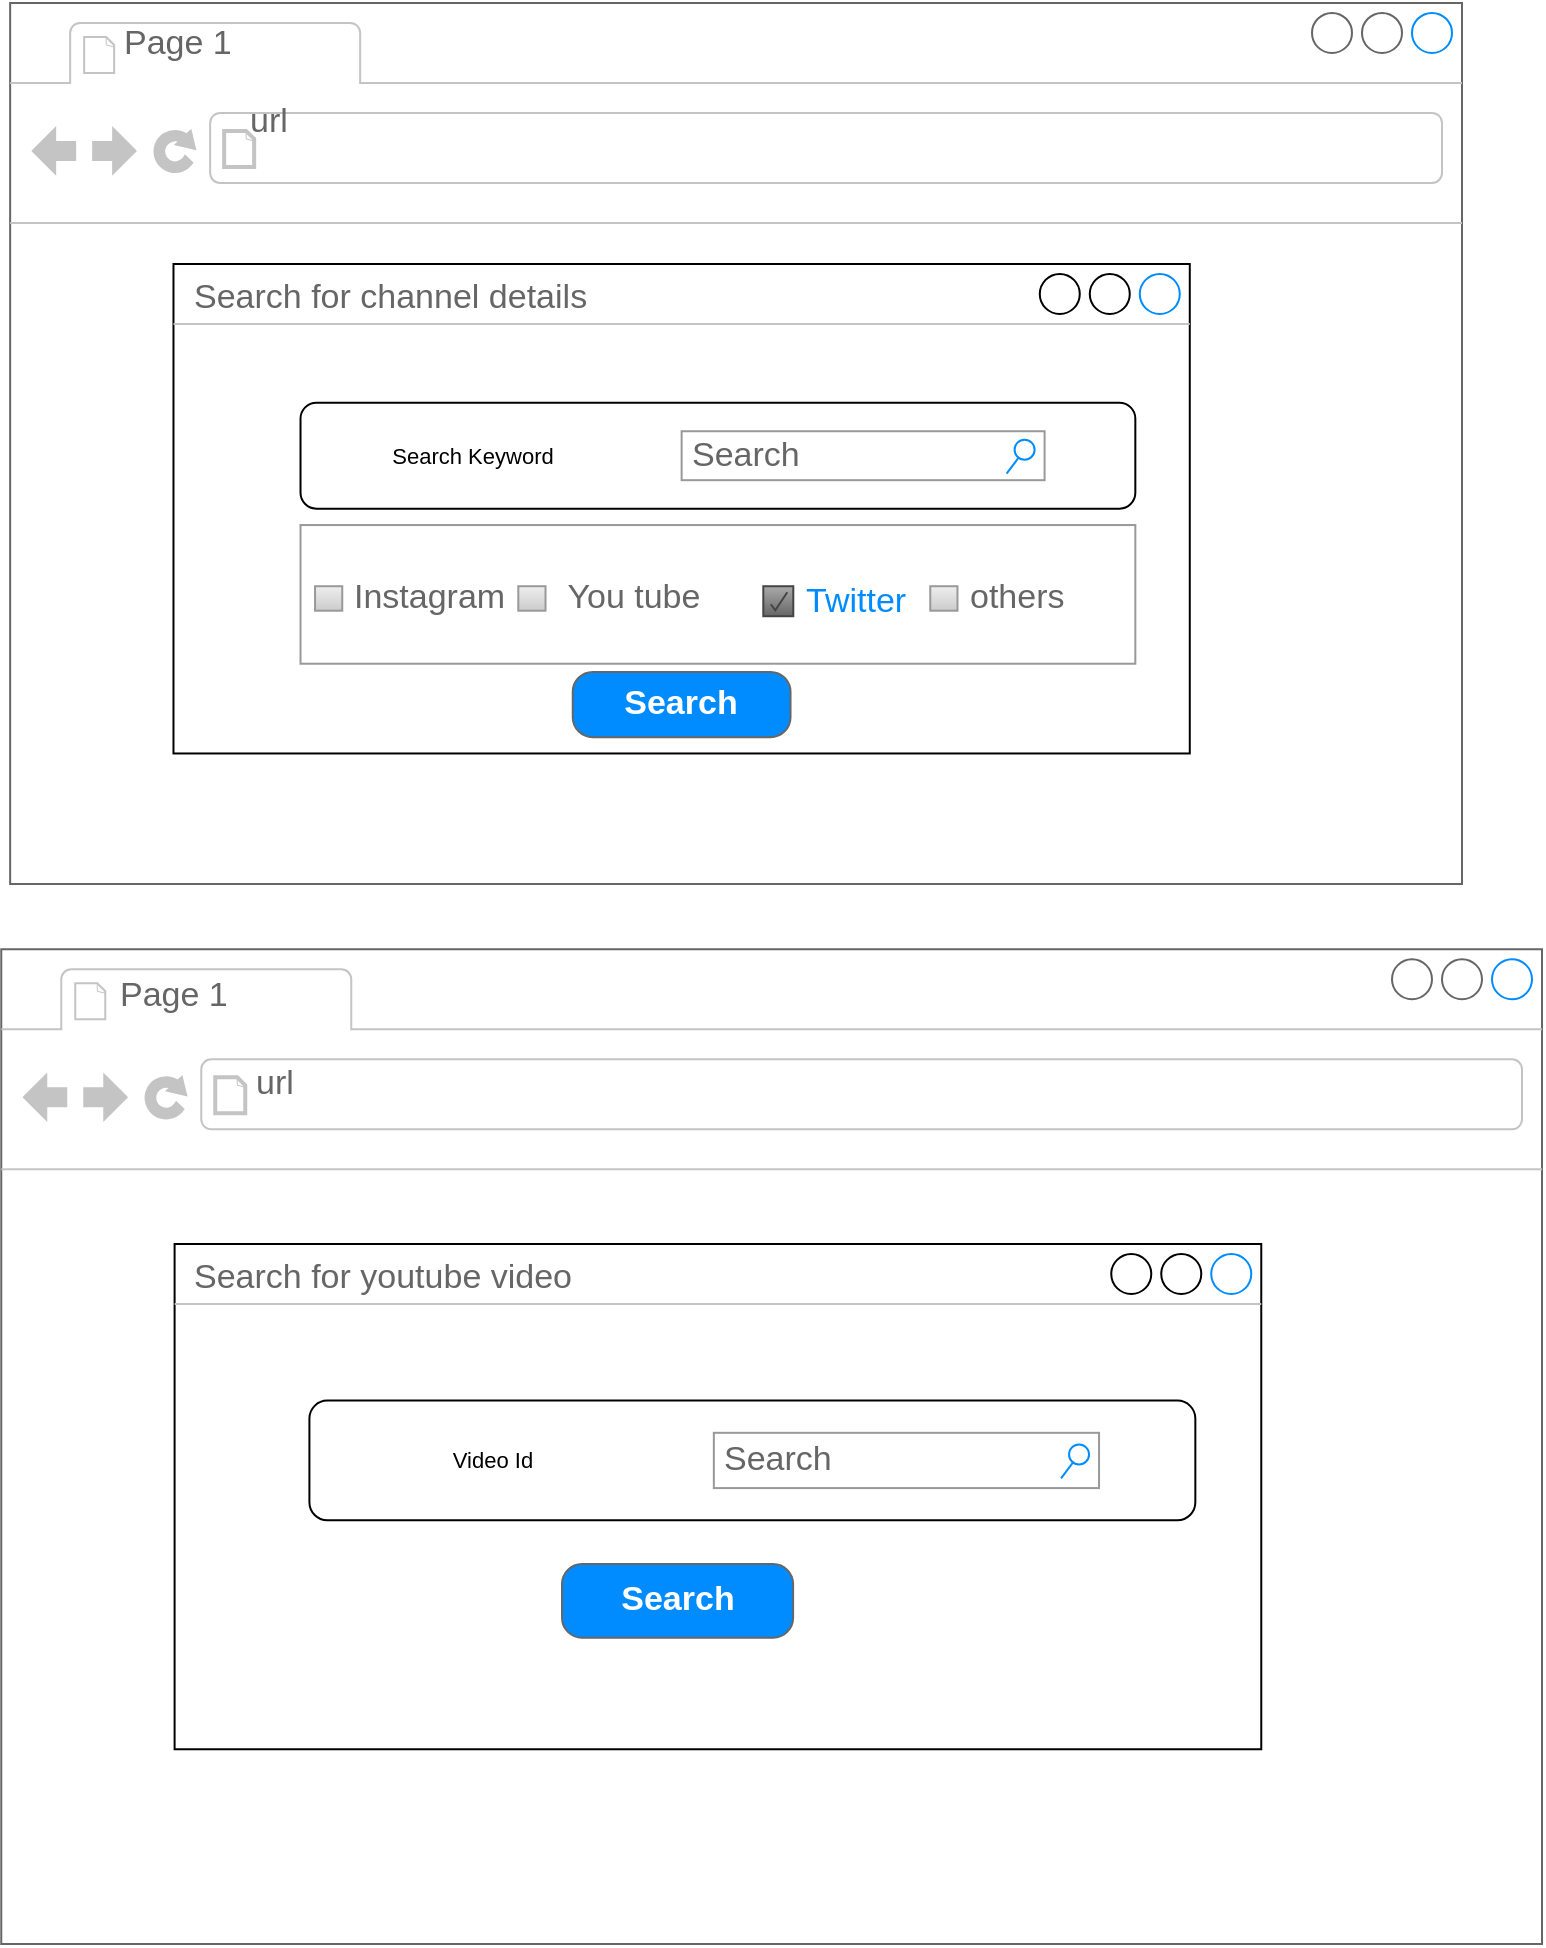 <mxfile version="20.5.3" type="github" pages="2"><diagram id="aOriTkmih-8m8CSiO4-x" name="search pages"><mxGraphModel dx="1038" dy="547" grid="1" gridSize="10" guides="1" tooltips="1" connect="1" arrows="1" fold="1" page="1" pageScale="1" pageWidth="827" pageHeight="1169" math="0" shadow="0"><root><mxCell id="0"/><mxCell id="1" parent="0"/><mxCell id="aMa0F43Rn9tf1eUGyzHr-4" value="Some default&#10;dialog&#10;text." style="strokeWidth=1;shadow=0;dashed=0;align=center;html=1;shape=mxgraph.mockup.containers.rrect;rSize=0;strokeColor=#666666;fontColor=#666666;fontSize=17;verticalAlign=top;whiteSpace=wrap;fillColor=#ffffff;spacingTop=32;" vertex="1" parent="1"><mxGeometry x="250" y="150" width="490" height="310" as="geometry"/></mxCell><mxCell id="aMa0F43Rn9tf1eUGyzHr-5" value="Dialog Title" style="strokeWidth=1;shadow=0;dashed=0;align=center;html=1;shape=mxgraph.mockup.containers.rrect;rSize=0;fontSize=17;fontColor=#666666;strokeColor=#666666;align=left;spacingLeft=8;fillColor=none;resizeWidth=1;" vertex="1" parent="aMa0F43Rn9tf1eUGyzHr-4"><mxGeometry width="226.852" height="30" relative="1" as="geometry"/></mxCell><mxCell id="aMa0F43Rn9tf1eUGyzHr-6" value="" style="shape=ellipse;strokeColor=#008cff;resizable=0;fillColor=none;html=1;" vertex="1" parent="aMa0F43Rn9tf1eUGyzHr-5"><mxGeometry x="1" y="0.5" width="20" height="20" relative="1" as="geometry"><mxPoint x="-25" y="-10" as="offset"/></mxGeometry></mxCell><mxCell id="aMa0F43Rn9tf1eUGyzHr-7" value="Cancel" style="strokeWidth=1;shadow=0;dashed=0;align=center;html=1;shape=mxgraph.mockup.containers.rrect;rSize=0;fontSize=16;fontColor=#666666;strokeColor=#c4c4c4;whiteSpace=wrap;fillColor=none;" vertex="1" parent="aMa0F43Rn9tf1eUGyzHr-4"><mxGeometry x="0.25" y="1" width="90" height="25" relative="1" as="geometry"><mxPoint x="-45" y="-33" as="offset"/></mxGeometry></mxCell><mxCell id="aMa0F43Rn9tf1eUGyzHr-8" value="OK" style="strokeWidth=1;shadow=0;dashed=0;align=center;html=1;shape=mxgraph.mockup.containers.rrect;rSize=0;fontSize=16;fontColor=#666666;strokeColor=#c4c4c4;whiteSpace=wrap;fillColor=none;" vertex="1" parent="aMa0F43Rn9tf1eUGyzHr-4"><mxGeometry x="0.75" y="1" width="90" height="25" relative="1" as="geometry"><mxPoint x="-45" y="-33" as="offset"/></mxGeometry></mxCell><mxCell id="aMa0F43Rn9tf1eUGyzHr-9" value="" style="strokeWidth=1;shadow=0;dashed=0;align=center;html=1;shape=mxgraph.mockup.containers.browserWindow;rSize=0;strokeColor=#666666;strokeColor2=#008cff;strokeColor3=#c4c4c4;mainText=,;recursiveResize=0;" vertex="1" parent="aMa0F43Rn9tf1eUGyzHr-4"><mxGeometry x="-235.926" y="-130.526" width="725.926" height="440.526" as="geometry"/></mxCell><mxCell id="aMa0F43Rn9tf1eUGyzHr-10" value="Page 1" style="strokeWidth=1;shadow=0;dashed=0;align=center;html=1;shape=mxgraph.mockup.containers.anchor;fontSize=17;fontColor=#666666;align=left;" vertex="1" parent="aMa0F43Rn9tf1eUGyzHr-9"><mxGeometry x="54.444" y="9.789" width="99.815" height="21.211" as="geometry"/></mxCell><mxCell id="aMa0F43Rn9tf1eUGyzHr-11" value="url" style="strokeWidth=1;shadow=0;dashed=0;align=center;html=1;shape=mxgraph.mockup.containers.anchor;rSize=0;fontSize=17;fontColor=#666666;align=left;" vertex="1" parent="aMa0F43Rn9tf1eUGyzHr-9"><mxGeometry x="117.963" y="48.947" width="226.852" height="21.211" as="geometry"/></mxCell><mxCell id="aMa0F43Rn9tf1eUGyzHr-12" value="Search for channel details" style="strokeWidth=1;shadow=0;dashed=0;align=center;html=1;shape=mxgraph.mockup.containers.window;align=left;verticalAlign=top;spacingLeft=8;strokeColor2=#008cff;strokeColor3=#c4c4c4;fontColor=#666666;mainText=;fontSize=17;labelBackgroundColor=none;" vertex="1" parent="aMa0F43Rn9tf1eUGyzHr-9"><mxGeometry x="81.667" y="130.526" width="508.148" height="244.737" as="geometry"/></mxCell><mxCell id="aMa0F43Rn9tf1eUGyzHr-26" value="" style="rounded=1;whiteSpace=wrap;html=1;fontSize=11;" vertex="1" parent="aMa0F43Rn9tf1eUGyzHr-9"><mxGeometry x="145.185" y="199.868" width="417.407" height="53.026" as="geometry"/></mxCell><mxCell id="aMa0F43Rn9tf1eUGyzHr-13" value="" style="strokeWidth=1;shadow=0;dashed=0;align=center;html=1;shape=mxgraph.mockup.forms.rrect;rSize=0;strokeColor=#999999;fillColor=#ffffff;recursiveResize=0;container=0;fixDash=0;snapToPoint=0;" vertex="1" parent="aMa0F43Rn9tf1eUGyzHr-9"><mxGeometry x="145.185" y="261.053" width="417.407" height="69.342" as="geometry"/></mxCell><mxCell id="aMa0F43Rn9tf1eUGyzHr-14" value="&amp;nbsp;You tube" style="strokeWidth=1;shadow=0;dashed=0;align=center;html=1;shape=mxgraph.mockup.forms.rrect;rSize=0;fillColor=#eeeeee;strokeColor=#999999;gradientColor=#cccccc;align=left;spacingLeft=4;fontSize=17;fontColor=#666666;labelPosition=right;" vertex="1" parent="aMa0F43Rn9tf1eUGyzHr-13"><mxGeometry x="108.889" y="30.592" width="13.611" height="12.237" as="geometry"/></mxCell><mxCell id="aMa0F43Rn9tf1eUGyzHr-15" value="Instagram" style="strokeWidth=1;shadow=0;dashed=0;align=center;html=1;shape=mxgraph.mockup.forms.rrect;rSize=0;fillColor=#eeeeee;strokeColor=#999999;gradientColor=#cccccc;align=left;spacingLeft=4;fontSize=17;fontColor=#666666;labelPosition=right;" vertex="1" parent="aMa0F43Rn9tf1eUGyzHr-13"><mxGeometry x="7.259" y="30.592" width="13.611" height="12.237" as="geometry"/></mxCell><mxCell id="aMa0F43Rn9tf1eUGyzHr-16" value="Twitter" style="strokeWidth=1;shadow=0;dashed=0;align=center;html=1;shape=mxgraph.mockup.forms.checkbox;rSize=0;resizable=0;fillColor=#aaaaaa;strokeColor=#444444;gradientColor=#666666;align=left;spacingLeft=4;fontSize=17;fontColor=#008cff;labelPosition=right;" vertex="1" parent="aMa0F43Rn9tf1eUGyzHr-13"><mxGeometry x="231.389" y="30.592" width="15" height="15" as="geometry"/></mxCell><mxCell id="aMa0F43Rn9tf1eUGyzHr-17" value="others" style="strokeWidth=1;shadow=0;dashed=0;align=center;html=1;shape=mxgraph.mockup.forms.rrect;rSize=0;fillColor=#eeeeee;strokeColor=#999999;gradientColor=#cccccc;align=left;spacingLeft=4;fontSize=17;fontColor=#666666;labelPosition=right;" vertex="1" parent="aMa0F43Rn9tf1eUGyzHr-13"><mxGeometry x="314.87" y="30.592" width="13.611" height="12.237" as="geometry"/></mxCell><mxCell id="aMa0F43Rn9tf1eUGyzHr-21" value="Search" style="strokeWidth=1;shadow=0;dashed=0;align=center;html=1;shape=mxgraph.mockup.buttons.button;strokeColor=#666666;fontColor=#ffffff;mainText=;buttonStyle=round;fontSize=17;fontStyle=1;fillColor=#008cff;whiteSpace=wrap;" vertex="1" parent="aMa0F43Rn9tf1eUGyzHr-9"><mxGeometry x="281.296" y="334.474" width="108.889" height="32.632" as="geometry"/></mxCell><mxCell id="aMa0F43Rn9tf1eUGyzHr-22" value="Search" style="strokeWidth=1;shadow=0;dashed=0;align=center;html=1;shape=mxgraph.mockup.forms.searchBox;strokeColor=#999999;mainText=;strokeColor2=#008cff;fontColor=#666666;fontSize=17;align=left;spacingLeft=3;" vertex="1" parent="aMa0F43Rn9tf1eUGyzHr-9"><mxGeometry x="335.741" y="214.145" width="181.481" height="24.474" as="geometry"/></mxCell><mxCell id="aMa0F43Rn9tf1eUGyzHr-27" value="Search Keyword" style="text;html=1;strokeColor=none;fillColor=none;align=center;verticalAlign=middle;whiteSpace=wrap;rounded=0;fontSize=11;" vertex="1" parent="aMa0F43Rn9tf1eUGyzHr-9"><mxGeometry x="167.87" y="214.145" width="127.037" height="24.474" as="geometry"/></mxCell><mxCell id="aMa0F43Rn9tf1eUGyzHr-29" value="Some default&#10;dialog&#10;text." style="strokeWidth=1;shadow=0;dashed=0;align=center;html=1;shape=mxgraph.mockup.containers.rrect;rSize=0;strokeColor=#666666;fontColor=#666666;fontSize=17;verticalAlign=top;whiteSpace=wrap;fillColor=#ffffff;spacingTop=32;" vertex="1" parent="1"><mxGeometry x="260" y="640" width="520" height="350" as="geometry"/></mxCell><mxCell id="aMa0F43Rn9tf1eUGyzHr-30" value="Dialog Title" style="strokeWidth=1;shadow=0;dashed=0;align=center;html=1;shape=mxgraph.mockup.containers.rrect;rSize=0;fontSize=17;fontColor=#666666;strokeColor=#666666;align=left;spacingLeft=8;fillColor=none;resizeWidth=1;" vertex="1" parent="aMa0F43Rn9tf1eUGyzHr-29"><mxGeometry width="240.741" height="30" relative="1" as="geometry"/></mxCell><mxCell id="aMa0F43Rn9tf1eUGyzHr-31" value="" style="shape=ellipse;strokeColor=#008cff;resizable=0;fillColor=none;html=1;" vertex="1" parent="aMa0F43Rn9tf1eUGyzHr-30"><mxGeometry x="1" y="0.5" width="20" height="20" relative="1" as="geometry"><mxPoint x="-25" y="-10" as="offset"/></mxGeometry></mxCell><mxCell id="aMa0F43Rn9tf1eUGyzHr-32" value="Cancel" style="strokeWidth=1;shadow=0;dashed=0;align=center;html=1;shape=mxgraph.mockup.containers.rrect;rSize=0;fontSize=16;fontColor=#666666;strokeColor=#c4c4c4;whiteSpace=wrap;fillColor=none;" vertex="1" parent="aMa0F43Rn9tf1eUGyzHr-29"><mxGeometry x="0.25" y="1" width="90" height="25" relative="1" as="geometry"><mxPoint x="-45" y="-33" as="offset"/></mxGeometry></mxCell><mxCell id="aMa0F43Rn9tf1eUGyzHr-33" value="OK" style="strokeWidth=1;shadow=0;dashed=0;align=center;html=1;shape=mxgraph.mockup.containers.rrect;rSize=0;fontSize=16;fontColor=#666666;strokeColor=#c4c4c4;whiteSpace=wrap;fillColor=none;" vertex="1" parent="aMa0F43Rn9tf1eUGyzHr-29"><mxGeometry x="0.75" y="1" width="90" height="25" relative="1" as="geometry"><mxPoint x="-45" y="-33" as="offset"/></mxGeometry></mxCell><mxCell id="aMa0F43Rn9tf1eUGyzHr-34" value="" style="strokeWidth=1;shadow=0;dashed=0;align=center;html=1;shape=mxgraph.mockup.containers.browserWindow;rSize=0;strokeColor=#666666;strokeColor2=#008cff;strokeColor3=#c4c4c4;mainText=,;recursiveResize=0;" vertex="1" parent="aMa0F43Rn9tf1eUGyzHr-29"><mxGeometry x="-250.37" y="-147.368" width="770.37" height="497.368" as="geometry"/></mxCell><mxCell id="aMa0F43Rn9tf1eUGyzHr-35" value="Page 1" style="strokeWidth=1;shadow=0;dashed=0;align=center;html=1;shape=mxgraph.mockup.containers.anchor;fontSize=17;fontColor=#666666;align=left;" vertex="1" parent="aMa0F43Rn9tf1eUGyzHr-34"><mxGeometry x="57.778" y="11.053" width="105.926" height="23.947" as="geometry"/></mxCell><mxCell id="aMa0F43Rn9tf1eUGyzHr-36" value="url" style="strokeWidth=1;shadow=0;dashed=0;align=center;html=1;shape=mxgraph.mockup.containers.anchor;rSize=0;fontSize=17;fontColor=#666666;align=left;" vertex="1" parent="aMa0F43Rn9tf1eUGyzHr-34"><mxGeometry x="125.185" y="55.263" width="240.741" height="23.947" as="geometry"/></mxCell><mxCell id="aMa0F43Rn9tf1eUGyzHr-37" value="Search for youtube video" style="strokeWidth=1;shadow=0;dashed=0;align=center;html=1;shape=mxgraph.mockup.containers.window;align=left;verticalAlign=top;spacingLeft=8;strokeColor2=#008cff;strokeColor3=#c4c4c4;fontColor=#666666;mainText=;fontSize=17;labelBackgroundColor=none;" vertex="1" parent="aMa0F43Rn9tf1eUGyzHr-34"><mxGeometry x="86.67" y="147.37" width="543.33" height="252.63" as="geometry"/></mxCell><mxCell id="aMa0F43Rn9tf1eUGyzHr-38" value="" style="rounded=1;whiteSpace=wrap;html=1;fontSize=11;" vertex="1" parent="aMa0F43Rn9tf1eUGyzHr-34"><mxGeometry x="154.074" y="225.658" width="442.963" height="59.868" as="geometry"/></mxCell><mxCell id="aMa0F43Rn9tf1eUGyzHr-44" value="Search" style="strokeWidth=1;shadow=0;dashed=0;align=center;html=1;shape=mxgraph.mockup.buttons.button;strokeColor=#666666;fontColor=#ffffff;mainText=;buttonStyle=round;fontSize=17;fontStyle=1;fillColor=#008cff;whiteSpace=wrap;" vertex="1" parent="aMa0F43Rn9tf1eUGyzHr-34"><mxGeometry x="280.369" y="307.372" width="115.556" height="36.842" as="geometry"/></mxCell><mxCell id="aMa0F43Rn9tf1eUGyzHr-45" value="Search" style="strokeWidth=1;shadow=0;dashed=0;align=center;html=1;shape=mxgraph.mockup.forms.searchBox;strokeColor=#999999;mainText=;strokeColor2=#008cff;fontColor=#666666;fontSize=17;align=left;spacingLeft=3;" vertex="1" parent="aMa0F43Rn9tf1eUGyzHr-34"><mxGeometry x="356.296" y="241.776" width="192.593" height="27.632" as="geometry"/></mxCell><mxCell id="aMa0F43Rn9tf1eUGyzHr-46" value="Video Id" style="text;html=1;strokeColor=none;fillColor=none;align=center;verticalAlign=middle;whiteSpace=wrap;rounded=0;fontSize=11;" vertex="1" parent="aMa0F43Rn9tf1eUGyzHr-34"><mxGeometry x="178.148" y="241.776" width="134.815" height="27.632" as="geometry"/></mxCell></root></mxGraphModel></diagram><diagram id="3IvoBJmZz9Udekqe4tUi" name="Info graphic page"><mxGraphModel dx="1038" dy="547" grid="1" gridSize="10" guides="1" tooltips="1" connect="1" arrows="1" fold="1" page="1" pageScale="1" pageWidth="827" pageHeight="1169" math="0" shadow="0"><root><mxCell id="0"/><mxCell id="1" parent="0"/><mxCell id="a6HdC2qcoWEO2JceGUwP-6" value="" style="strokeWidth=1;shadow=0;dashed=0;align=center;html=1;shape=mxgraph.mockup.containers.browserWindow;rSize=0;strokeColor=#666666;strokeColor2=#008cff;strokeColor3=#c4c4c4;mainText=,;recursiveResize=0;fontSize=11;" vertex="1" parent="1"><mxGeometry x="45.5" width="746" height="600" as="geometry"/></mxCell><mxCell id="a6HdC2qcoWEO2JceGUwP-7" value="Page 1" style="strokeWidth=1;shadow=0;dashed=0;align=center;html=1;shape=mxgraph.mockup.containers.anchor;fontSize=17;fontColor=#666666;align=left;" vertex="1" parent="a6HdC2qcoWEO2JceGUwP-6"><mxGeometry x="60" y="12" width="110" height="26" as="geometry"/></mxCell><mxCell id="a6HdC2qcoWEO2JceGUwP-8" value="https://www.draw.io" style="strokeWidth=1;shadow=0;dashed=0;align=center;html=1;shape=mxgraph.mockup.containers.anchor;rSize=0;fontSize=17;fontColor=#666666;align=left;" vertex="1" parent="a6HdC2qcoWEO2JceGUwP-6"><mxGeometry x="130" y="60" width="250" height="26" as="geometry"/></mxCell><mxCell id="a6HdC2qcoWEO2JceGUwP-1" value="" style="strokeWidth=1;shadow=0;dashed=0;align=center;html=1;shape=mxgraph.mockup.containers.marginRect2;rectMarginTop=32;strokeColor=#666666;gradientColor=none;fontSize=11;" vertex="1" parent="a6HdC2qcoWEO2JceGUwP-6"><mxGeometry x="150" y="170" width="570" height="380" as="geometry"/></mxCell><mxCell id="a6HdC2qcoWEO2JceGUwP-2" value="Insta" style="strokeColor=inherit;fillColor=inherit;gradientColor=inherit;strokeWidth=1;shadow=0;dashed=0;align=center;html=1;shape=mxgraph.mockup.containers.rrect;rSize=0;fontSize=17;fontColor=#666666;gradientColor=none;" vertex="1" parent="a6HdC2qcoWEO2JceGUwP-1"><mxGeometry width="60" height="25" relative="1" as="geometry"><mxPoint x="10" as="offset"/></mxGeometry></mxCell><mxCell id="a6HdC2qcoWEO2JceGUwP-3" value="Youtube" style="strokeWidth=1;shadow=0;dashed=0;align=center;html=1;shape=mxgraph.mockup.containers.rrect;rSize=0;fontSize=17;fontColor=#ffffff;strokeColor=#008cff;fillColor=#008cff;" vertex="1" parent="a6HdC2qcoWEO2JceGUwP-1"><mxGeometry width="60" height="25" relative="1" as="geometry"><mxPoint x="75" as="offset"/></mxGeometry></mxCell><mxCell id="a6HdC2qcoWEO2JceGUwP-4" value="Twitter" style="strokeColor=inherit;fillColor=inherit;gradientColor=inherit;strokeWidth=1;shadow=0;dashed=0;align=center;html=1;shape=mxgraph.mockup.containers.rrect;rSize=0;fontSize=17;fontColor=#666666;gradientColor=none;" vertex="1" parent="a6HdC2qcoWEO2JceGUwP-1"><mxGeometry width="60" height="25" relative="1" as="geometry"><mxPoint x="140" as="offset"/></mxGeometry></mxCell><mxCell id="a6HdC2qcoWEO2JceGUwP-5" value="" style="strokeWidth=1;shadow=0;dashed=0;align=center;html=1;shape=mxgraph.mockup.containers.topButton;rSize=5;strokeColor=#008cff;fillColor=#008cff;gradientColor=none;resizeWidth=1;movable=0;deletable=1;fontSize=11;" vertex="1" parent="a6HdC2qcoWEO2JceGUwP-1"><mxGeometry width="510" height="7" relative="1" as="geometry"><mxPoint y="25" as="offset"/></mxGeometry></mxCell><mxCell id="a6HdC2qcoWEO2JceGUwP-9" value="" style="verticalLabelPosition=bottom;shadow=0;dashed=0;align=center;html=1;verticalAlign=top;strokeWidth=1;shape=mxgraph.mockup.graphics.lineChart;strokeColor=none;strokeColor2=#666666;strokeColor3=#008cff;strokeColor4=#dddddd;fontSize=11;" vertex="1" parent="a6HdC2qcoWEO2JceGUwP-1"><mxGeometry x="24.286" y="74.848" width="242.857" height="143.939" as="geometry"/></mxCell><mxCell id="a6HdC2qcoWEO2JceGUwP-10" value="" style="verticalLabelPosition=bottom;shadow=0;dashed=0;align=center;html=1;verticalAlign=top;strokeWidth=1;shape=mxgraph.mockup.graphics.columnChart;strokeColor=none;strokeColor2=none;strokeColor3=#666666;fillColor2=#008cff;fillColor3=#dddddd;fontSize=11;" vertex="1" parent="a6HdC2qcoWEO2JceGUwP-1"><mxGeometry x="315.714" y="95" width="161.905" height="103.636" as="geometry"/></mxCell><mxCell id="a6HdC2qcoWEO2JceGUwP-11" value="" style="verticalLabelPosition=bottom;shadow=0;dashed=0;align=center;html=1;verticalAlign=top;strokeWidth=1;shape=mxgraph.mockup.graphics.barChart;strokeColor=none;strokeColor2=none;strokeColor3=#666666;fillColor2=#008cff;fillColor3=#dddddd;fontSize=11;" vertex="1" parent="a6HdC2qcoWEO2JceGUwP-1"><mxGeometry x="16.19" y="230.303" width="202.381" height="138.182" as="geometry"/></mxCell><mxCell id="a6HdC2qcoWEO2JceGUwP-16" value="" style="verticalLabelPosition=bottom;shadow=0;dashed=0;align=center;html=1;verticalAlign=top;strokeWidth=1;shape=mxgraph.mockup.graphics.pieChart;strokeColor=#008cff;parts=10,20,35;partColors=#e0e0e0,#d0d0d0,#c0c0c0,#b0b0b0,#a0a0a0;strokeWidth=2;fontSize=11;" vertex="1" parent="a6HdC2qcoWEO2JceGUwP-1"><mxGeometry x="368.333" y="242.392" width="121.429" height="114" as="geometry"/></mxCell><mxCell id="a6HdC2qcoWEO2JceGUwP-17" value="Graphics as required repetitive to social channel" style="text;html=1;strokeColor=none;fillColor=none;align=center;verticalAlign=middle;whiteSpace=wrap;rounded=0;fontSize=11;" vertex="1" parent="a6HdC2qcoWEO2JceGUwP-1"><mxGeometry x="140.857" y="237.5" width="250.952" height="66.5" as="geometry"/></mxCell><mxCell id="Z4HQzhXRQMJd_5HLQqMa-35" value="&lt;ol&gt;&lt;li&gt;other options&lt;/li&gt;&lt;li&gt;Saved search&lt;/li&gt;&lt;li&gt;recent search&lt;/li&gt;&lt;li&gt;Saved&amp;nbsp;&lt;/li&gt;&lt;li&gt;&lt;br&gt;&lt;/li&gt;&lt;/ol&gt;" style="rounded=1;whiteSpace=wrap;html=1;fontSize=11;align=left;" vertex="1" parent="a6HdC2qcoWEO2JceGUwP-6"><mxGeometry x="9" y="150" width="100" height="400" as="geometry"/></mxCell><mxCell id="Z4HQzhXRQMJd_5HLQqMa-38" value="Search Details&amp;nbsp;" style="text;html=1;strokeColor=none;fillColor=none;align=center;verticalAlign=middle;whiteSpace=wrap;rounded=0;fontSize=11;" vertex="1" parent="a6HdC2qcoWEO2JceGUwP-6"><mxGeometry x="446" y="140" width="274" height="30" as="geometry"/></mxCell><mxCell id="Z4HQzhXRQMJd_5HLQqMa-42" value="" style="group" vertex="1" connectable="0" parent="a6HdC2qcoWEO2JceGUwP-6"><mxGeometry x="130" y="110" width="570" height="40" as="geometry"/></mxCell><mxCell id="Z4HQzhXRQMJd_5HLQqMa-36" value="" style="rounded=1;whiteSpace=wrap;html=1;fontSize=11;" vertex="1" parent="Z4HQzhXRQMJd_5HLQqMa-42"><mxGeometry width="570" height="40" as="geometry"/></mxCell><mxCell id="Z4HQzhXRQMJd_5HLQqMa-39" value="User login details&amp;nbsp;" style="text;html=1;strokeColor=none;fillColor=none;align=center;verticalAlign=middle;whiteSpace=wrap;rounded=0;fontSize=11;" vertex="1" parent="Z4HQzhXRQMJd_5HLQqMa-42"><mxGeometry x="420" width="150" height="30" as="geometry"/></mxCell><mxCell id="a6HdC2qcoWEO2JceGUwP-18" value="" style="strokeWidth=1;shadow=0;dashed=0;align=center;html=1;shape=mxgraph.mockup.containers.browserWindow;rSize=0;strokeColor=#666666;strokeColor2=#008cff;strokeColor3=#c4c4c4;mainText=,;recursiveResize=0;fontSize=11;" vertex="1" parent="1"><mxGeometry x="39" y="630" width="759" height="520" as="geometry"/></mxCell><mxCell id="a6HdC2qcoWEO2JceGUwP-19" value="Page 1" style="strokeWidth=1;shadow=0;dashed=0;align=center;html=1;shape=mxgraph.mockup.containers.anchor;fontSize=17;fontColor=#666666;align=left;" vertex="1" parent="a6HdC2qcoWEO2JceGUwP-18"><mxGeometry x="60" y="12" width="110" height="26" as="geometry"/></mxCell><mxCell id="a6HdC2qcoWEO2JceGUwP-20" value="https://www.draw.io" style="strokeWidth=1;shadow=0;dashed=0;align=center;html=1;shape=mxgraph.mockup.containers.anchor;rSize=0;fontSize=17;fontColor=#666666;align=left;" vertex="1" parent="a6HdC2qcoWEO2JceGUwP-18"><mxGeometry x="130" y="60" width="250" height="26" as="geometry"/></mxCell><mxCell id="Z4HQzhXRQMJd_5HLQqMa-1" value="&lt;span style=&quot;color: rgba(0, 0, 0, 0); font-family: monospace; font-size: 0px; text-align: start;&quot;&gt;%3CmxGraphModel%3E%3Croot%3E%3CmxCell%20id%3D%220%22%2F%3E%3CmxCell%20id%3D%221%22%20parent%3D%220%22%2F%3E%3CmxCell%20id%3D%222%22%20value%3D%22%22%20style%3D%22strokeWidth%3D1%3Bshadow%3D0%3Bdashed%3D0%3Balign%3Dcenter%3Bhtml%3D1%3Bshape%3Dmxgraph.mockup.containers.browserWindow%3BrSize%3D0%3BstrokeColor%3D%23666666%3BstrokeColor2%3D%23008cff%3BstrokeColor3%3D%23c4c4c4%3BmainText%3D%2C%3BrecursiveResize%3D0%3BfontSize%3D11%3B%22%20vertex%3D%221%22%20parent%3D%221%22%3E%3CmxGeometry%20x%3D%2240%22%20y%3D%22660%22%20width%3D%22720%22%20height%3D%22490%22%20as%3D%22geometry%22%2F%3E%3C%2FmxCell%3E%3CmxCell%20id%3D%223%22%20value%3D%22Page%201%22%20style%3D%22strokeWidth%3D1%3Bshadow%3D0%3Bdashed%3D0%3Balign%3Dcenter%3Bhtml%3D1%3Bshape%3Dmxgraph.mockup.containers.anchor%3BfontSize%3D17%3BfontColor%3D%23666666%3Balign%3Dleft%3B%22%20vertex%3D%221%22%20parent%3D%222%22%3E%3CmxGeometry%20x%3D%2260%22%20y%3D%2212%22%20width%3D%22110%22%20height%3D%2226%22%20as%3D%22geometry%22%2F%3E%3C%2FmxCell%3E%3CmxCell%20id%3D%224%22%20value%3D%22https%3A%2F%2Fwww.draw.io%22%20style%3D%22strokeWidth%3D1%3Bshadow%3D0%3Bdashed%3D0%3Balign%3Dcenter%3Bhtml%3D1%3Bshape%3Dmxgraph.mockup.containers.anchor%3BrSize%3D0%3BfontSize%3D17%3BfontColor%3D%23666666%3Balign%3Dleft%3B%22%20vertex%3D%221%22%20parent%3D%222%22%3E%3CmxGeometry%20x%3D%22130%22%20y%3D%2260%22%20width%3D%22250%22%20height%3D%2226%22%20as%3D%22geometry%22%2F%3E%3C%2FmxCell%3E%3CmxCell%20id%3D%225%22%20value%3D%22%22%20style%3D%22rounded%3D1%3BwhiteSpace%3Dwrap%3Bhtml%3D1%3BfontSize%3D11%3B%22%20vertex%3D%221%22%20parent%3D%222%22%3E%3CmxGeometry%20x%3D%2290%22%20y%3D%22180%22%20width%3D%22580%22%20height%3D%2260%22%20as%3D%22geometry%22%2F%3E%3C%2FmxCell%3E%3C%2Froot%3E%3C%2FmxGraphModel%3E&lt;/span&gt;" style="rounded=1;whiteSpace=wrap;html=1;fontSize=11;" vertex="1" parent="a6HdC2qcoWEO2JceGUwP-18"><mxGeometry x="126" y="160" width="580" height="60" as="geometry"/></mxCell><mxCell id="Z4HQzhXRQMJd_5HLQqMa-10" value="&lt;span style=&quot;color: rgba(0, 0, 0, 0); font-family: monospace; font-size: 0px; text-align: start;&quot;&gt;%3CmxGraphModel%3E%3Croot%3E%3CmxCell%20id%3D%220%22%2F%3E%3CmxCell%20id%3D%221%22%20parent%3D%220%22%2F%3E%3CmxCell%20id%3D%222%22%20value%3D%22%22%20style%3D%22strokeWidth%3D1%3Bshadow%3D0%3Bdashed%3D0%3Balign%3Dcenter%3Bhtml%3D1%3Bshape%3Dmxgraph.mockup.containers.browserWindow%3BrSize%3D0%3BstrokeColor%3D%23666666%3BstrokeColor2%3D%23008cff%3BstrokeColor3%3D%23c4c4c4%3BmainText%3D%2C%3BrecursiveResize%3D0%3BfontSize%3D11%3B%22%20vertex%3D%221%22%20parent%3D%221%22%3E%3CmxGeometry%20x%3D%2240%22%20y%3D%22660%22%20width%3D%22720%22%20height%3D%22490%22%20as%3D%22geometry%22%2F%3E%3C%2FmxCell%3E%3CmxCell%20id%3D%223%22%20value%3D%22Page%201%22%20style%3D%22strokeWidth%3D1%3Bshadow%3D0%3Bdashed%3D0%3Balign%3Dcenter%3Bhtml%3D1%3Bshape%3Dmxgraph.mockup.containers.anchor%3BfontSize%3D17%3BfontColor%3D%23666666%3Balign%3Dleft%3B%22%20vertex%3D%221%22%20parent%3D%222%22%3E%3CmxGeometry%20x%3D%2260%22%20y%3D%2212%22%20width%3D%22110%22%20height%3D%2226%22%20as%3D%22geometry%22%2F%3E%3C%2FmxCell%3E%3CmxCell%20id%3D%224%22%20value%3D%22https%3A%2F%2Fwww.draw.io%22%20style%3D%22strokeWidth%3D1%3Bshadow%3D0%3Bdashed%3D0%3Balign%3Dcenter%3Bhtml%3D1%3Bshape%3Dmxgraph.mockup.containers.anchor%3BrSize%3D0%3BfontSize%3D17%3BfontColor%3D%23666666%3Balign%3Dleft%3B%22%20vertex%3D%221%22%20parent%3D%222%22%3E%3CmxGeometry%20x%3D%22130%22%20y%3D%2260%22%20width%3D%22250%22%20height%3D%2226%22%20as%3D%22geometry%22%2F%3E%3C%2FmxCell%3E%3CmxCell%20id%3D%225%22%20value%3D%22%22%20style%3D%22rounded%3D1%3BwhiteSpace%3Dwrap%3Bhtml%3D1%3BfontSize%3D11%3B%22%20vertex%3D%221%22%20parent%3D%222%22%3E%3CmxGeometry%20x%3D%2290%22%20y%3D%22180%22%20width%3D%22580%22%20height%3D%2260%22%20as%3D%22geometry%22%2F%3E%3C%2FmxCell%3E%3C%2Froot%3E%3C%2FmxGraphModel%3E&lt;/span&gt;" style="rounded=1;whiteSpace=wrap;html=1;fontSize=11;" vertex="1" parent="a6HdC2qcoWEO2JceGUwP-18"><mxGeometry x="126" y="260" width="580" height="60" as="geometry"/></mxCell><mxCell id="Z4HQzhXRQMJd_5HLQqMa-11" value="&lt;span style=&quot;color: rgba(0, 0, 0, 0); font-family: monospace; font-size: 0px; text-align: start;&quot;&gt;%3CmxGraphModel%3E%3Croot%3E%3CmxCell%20id%3D%220%22%2F%3E%3CmxCell%20id%3D%221%22%20parent%3D%220%22%2F%3E%3CmxCell%20id%3D%222%22%20value%3D%22%22%20style%3D%22strokeWidth%3D1%3Bshadow%3D0%3Bdashed%3D0%3Balign%3Dcenter%3Bhtml%3D1%3Bshape%3Dmxgraph.mockup.containers.browserWindow%3BrSize%3D0%3BstrokeColor%3D%23666666%3BstrokeColor2%3D%23008cff%3BstrokeColor3%3D%23c4c4c4%3BmainText%3D%2C%3BrecursiveResize%3D0%3BfontSize%3D11%3B%22%20vertex%3D%221%22%20parent%3D%221%22%3E%3CmxGeometry%20x%3D%2240%22%20y%3D%22660%22%20width%3D%22720%22%20height%3D%22490%22%20as%3D%22geometry%22%2F%3E%3C%2FmxCell%3E%3CmxCell%20id%3D%223%22%20value%3D%22Page%201%22%20style%3D%22strokeWidth%3D1%3Bshadow%3D0%3Bdashed%3D0%3Balign%3Dcenter%3Bhtml%3D1%3Bshape%3Dmxgraph.mockup.containers.anchor%3BfontSize%3D17%3BfontColor%3D%23666666%3Balign%3Dleft%3B%22%20vertex%3D%221%22%20parent%3D%222%22%3E%3CmxGeometry%20x%3D%2260%22%20y%3D%2212%22%20width%3D%22110%22%20height%3D%2226%22%20as%3D%22geometry%22%2F%3E%3C%2FmxCell%3E%3CmxCell%20id%3D%224%22%20value%3D%22https%3A%2F%2Fwww.draw.io%22%20style%3D%22strokeWidth%3D1%3Bshadow%3D0%3Bdashed%3D0%3Balign%3Dcenter%3Bhtml%3D1%3Bshape%3Dmxgraph.mockup.containers.anchor%3BrSize%3D0%3BfontSize%3D17%3BfontColor%3D%23666666%3Balign%3Dleft%3B%22%20vertex%3D%221%22%20parent%3D%222%22%3E%3CmxGeometry%20x%3D%22130%22%20y%3D%2260%22%20width%3D%22250%22%20height%3D%2226%22%20as%3D%22geometry%22%2F%3E%3C%2FmxCell%3E%3CmxCell%20id%3D%225%22%20value%3D%22%22%20style%3D%22rounded%3D1%3BwhiteSpace%3Dwrap%3Bhtml%3D1%3BfontSize%3D11%3B%22%20vertex%3D%221%22%20parent%3D%222%22%3E%3CmxGeometry%20x%3D%2290%22%20y%3D%22180%22%20width%3D%22580%22%20height%3D%2260%22%20as%3D%22geometry%22%2F%3E%3C%2FmxCell%3E%3C%2Froot%3E%3C%2FmxGraphModel%3E&lt;/span&gt;" style="rounded=1;whiteSpace=wrap;html=1;fontSize=11;" vertex="1" parent="a6HdC2qcoWEO2JceGUwP-18"><mxGeometry x="126" y="360" width="580" height="140" as="geometry"/></mxCell><mxCell id="Z4HQzhXRQMJd_5HLQqMa-14" value="" style="verticalLabelPosition=bottom;shadow=0;dashed=0;align=center;html=1;verticalAlign=top;strokeWidth=1;shape=mxgraph.mockup.navigation.scrollBar;strokeColor=#999999;barPos=20;fillColor2=#99ddff;strokeColor2=none;direction=north;fontSize=11;" vertex="1" parent="a6HdC2qcoWEO2JceGUwP-18"><mxGeometry x="737" y="110" width="20" height="410" as="geometry"/></mxCell><mxCell id="Z4HQzhXRQMJd_5HLQqMa-15" value="&lt;ol&gt;&lt;li&gt;other options&lt;/li&gt;&lt;li&gt;Saved search&lt;/li&gt;&lt;li&gt;recent search&lt;/li&gt;&lt;li&gt;Saved&amp;nbsp;&lt;/li&gt;&lt;li&gt;&lt;br&gt;&lt;/li&gt;&lt;/ol&gt;" style="rounded=1;whiteSpace=wrap;html=1;fontSize=11;align=left;" vertex="1" parent="a6HdC2qcoWEO2JceGUwP-18"><mxGeometry y="120" width="100" height="400" as="geometry"/></mxCell><mxCell id="Z4HQzhXRQMJd_5HLQqMa-16" value="Graphics as required repetitive to social channel" style="text;html=1;strokeColor=none;fillColor=none;align=center;verticalAlign=middle;whiteSpace=wrap;rounded=0;fontSize=11;" vertex="1" parent="a6HdC2qcoWEO2JceGUwP-18"><mxGeometry x="335.5" y="360" width="161" height="50" as="geometry"/></mxCell><mxCell id="Z4HQzhXRQMJd_5HLQqMa-62" value="" style="verticalLabelPosition=bottom;shadow=0;dashed=0;align=center;html=1;verticalAlign=top;strokeWidth=1;shape=mxgraph.mockup.graphics.barChart;strokeColor=none;strokeColor2=none;strokeColor3=#666666;fillColor2=#008cff;fillColor3=#dddddd;fontSize=11;" vertex="1" parent="a6HdC2qcoWEO2JceGUwP-18"><mxGeometry x="130" y="385" width="170" height="60" as="geometry"/></mxCell><mxCell id="Z4HQzhXRQMJd_5HLQqMa-64" value="" style="verticalLabelPosition=bottom;shadow=0;dashed=0;align=center;html=1;verticalAlign=top;strokeWidth=1;shape=mxgraph.mockup.graphics.bubbleChart;strokeColor=none;strokeColor2=none;strokeColor3=#666666;fillColor2=#008cff;fillColor3=#dddddd;fontSize=11;" vertex="1" parent="a6HdC2qcoWEO2JceGUwP-18"><mxGeometry x="505.5" y="460" width="181" height="40" as="geometry"/></mxCell><mxCell id="Z4HQzhXRQMJd_5HLQqMa-65" value="" style="verticalLabelPosition=bottom;shadow=0;dashed=0;align=center;html=1;verticalAlign=top;strokeWidth=1;shape=mxgraph.mockup.graphics.plotChart;strokeColor=none;strokeColor2=#aaaaaa;strokeColor3=#666666;fillColor2=#99aaff,#0022ff,#008cff;fontSize=11;" vertex="1" parent="a6HdC2qcoWEO2JceGUwP-18"><mxGeometry x="511" y="360" width="170" height="70" as="geometry"/></mxCell><mxCell id="Z4HQzhXRQMJd_5HLQqMa-37" value="Search Details&amp;nbsp;" style="text;html=1;strokeColor=none;fillColor=none;align=center;verticalAlign=middle;whiteSpace=wrap;rounded=0;fontSize=11;" vertex="1" parent="1"><mxGeometry x="210" y="145" width="280" height="30" as="geometry"/></mxCell></root></mxGraphModel></diagram></mxfile>